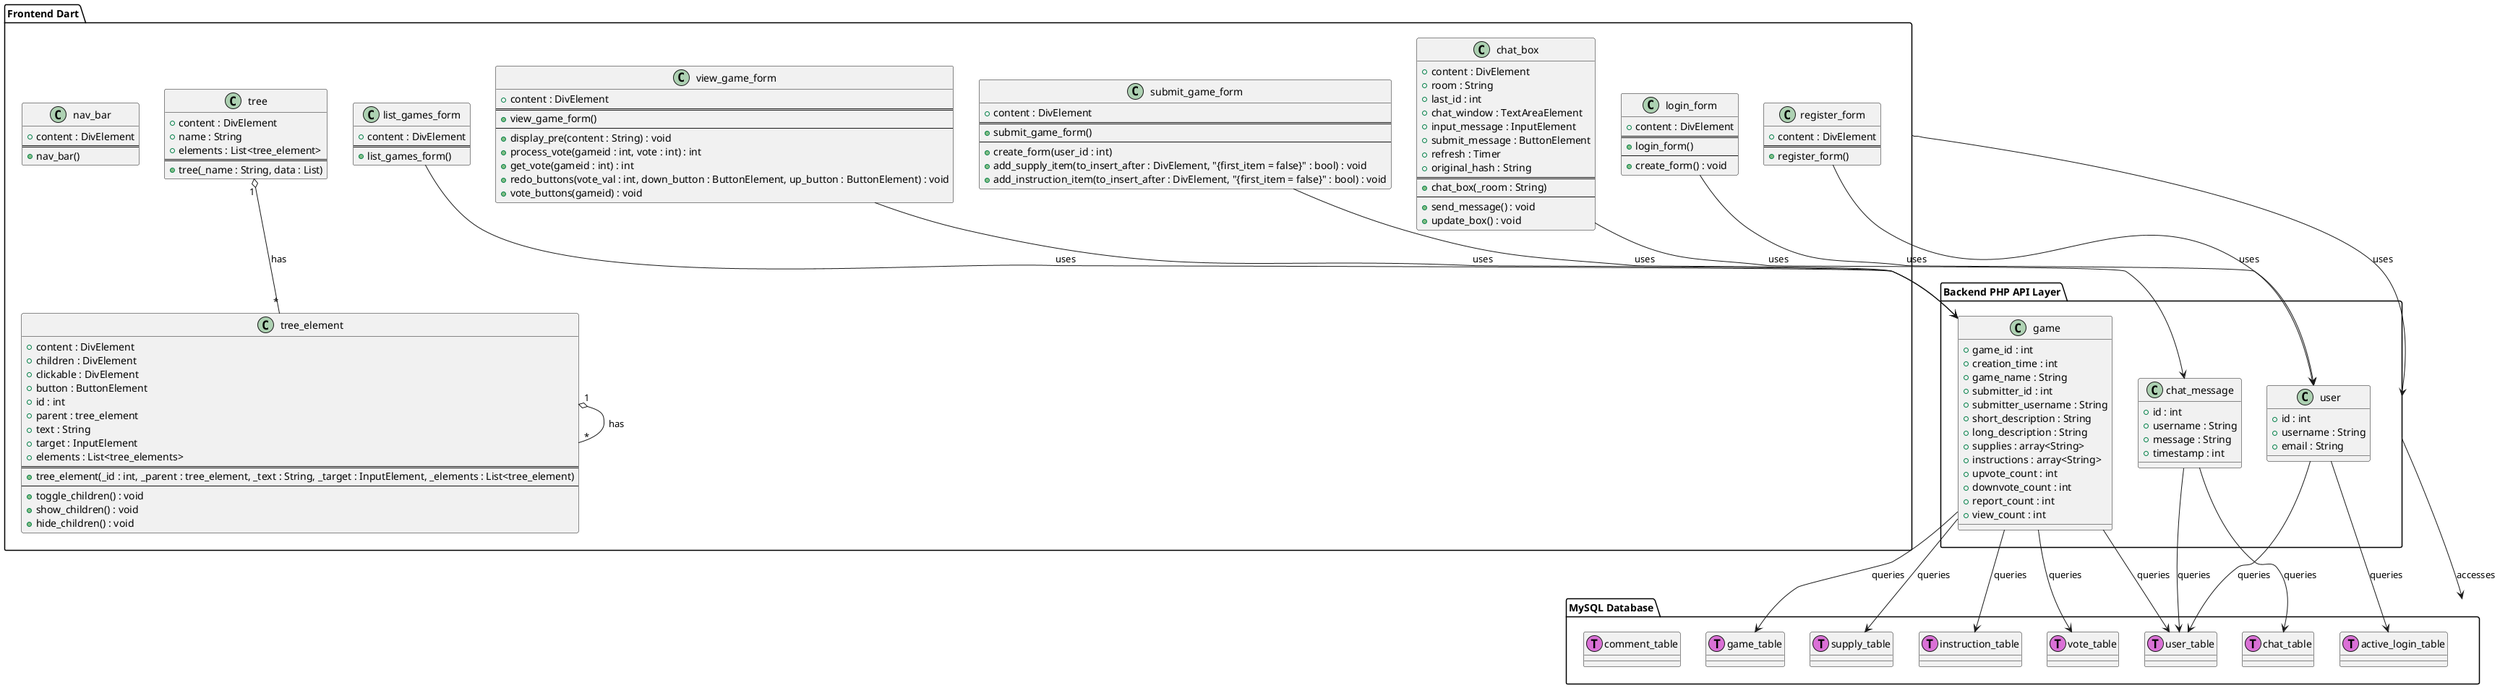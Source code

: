 @startuml

package "MySQL Database" {
    class user_table <<(T,orchid)>> {
    }
    class active_login_table <<(T,orchid)>> {
    }
    class game_table <<(T,orchid)>> {
    }
    class instruction_table <<(T,orchid)>> {
    }
    class supply_table <<(T,orchid)>> {
    }
    class vote_table <<(T,orchid)>> {
    }
    class comment_table <<(T,orchid)>> {
    }
    class chat_table <<(T,orchid)>> {
    }
}

package "Backend PHP API Layer" {
    class chat_message {
        +id : int
        +username : String
        +message : String
        +timestamp : int
    }
    class user {
        +id : int
        +username : String
        +email : String
    }
    class game {
        +game_id : int
        +creation_time : int
        +game_name : String
        +submitter_id : int
        +submitter_username : String
        +short_description : String
        +long_description : String
        +supplies : array<String>
        +instructions : array<String>
        +upvote_count : int
        +downvote_count : int
        +report_count : int
        +view_count : int
    }
}

package "Frontend Dart" {
    class view_game_form {
        +content : DivElement
        ==
        +view_game_form()
        --
        +display_pre(content : String) : void
        +process_vote(gameid : int, vote : int) : int
        +get_vote(gameid : int) : int
        +redo_buttons(vote_val : int, down_button : ButtonElement, up_button : ButtonElement) : void
        +vote_buttons(gameid) : void
    }
    class list_games_form {
        +content : DivElement
        ==
        +list_games_form()
    }
    class chat_box {
        +content : DivElement
        +room : String
        +last_id : int
        +chat_window : TextAreaElement
        +input_message : InputElement
        +submit_message : ButtonElement
        +refresh : Timer
        +original_hash : String
        ==
        +chat_box(_room : String)
        --
        +send_message() : void
        +update_box() : void
    }
    class login_form {
        +content : DivElement
        ==
        +login_form()
        --
        +create_form() : void
    }
    class register_form {
        +content : DivElement
        ==
        +register_form()
    }
    class tree {
        +content : DivElement
        +name : String
        +elements : List<tree_element>
        ==
        +tree(_name : String, data : List)
    }
    class tree_element {
        +content : DivElement
        +children : DivElement
        +clickable : DivElement
        +button : ButtonElement
        +id : int
        +parent : tree_element
        +text : String
        +target : InputElement
        +elements : List<tree_elements>
        ==
        +tree_element(_id : int, _parent : tree_element, _text : String, _target : InputElement, _elements : List<tree_element)
        --
        +toggle_children() : void
        +show_children() : void
        +hide_children() : void
    }
    class nav_bar {
        +content : DivElement
        ==
        +nav_bar()
    }
    class submit_game_form {
        +content : DivElement
        ==
        +submit_game_form()
        --
        +create_form(user_id : int)
        +add_supply_item(to_insert_after : DivElement, "{first_item = false}" : bool) : void
        +add_instruction_item(to_insert_after : DivElement, "{first_item = false}" : bool) : void
    }

    tree "1" o-- "*"  tree_element : has
    tree_element "1" o-- "*" tree_element : has
}

"Backend PHP API Layer" --> "MySQL Database" : accesses
"Frontend Dart" --> "Backend PHP API Layer": uses

view_game_form -> game : uses
list_games_form -> game : uses
chat_box -> chat_message : uses
login_form -> user : uses
register_form -> user : uses
submit_game_form -> game : uses

game -> game_table : queries
game -> user_table : queries
game -> supply_table : queries
game -> instruction_table : queries
game -> vote_table : queries
user -> user_table : queries
user -> active_login_table : queries
chat_message -> user_table : queries
chat_message -> chat_table : queries


@enduml
